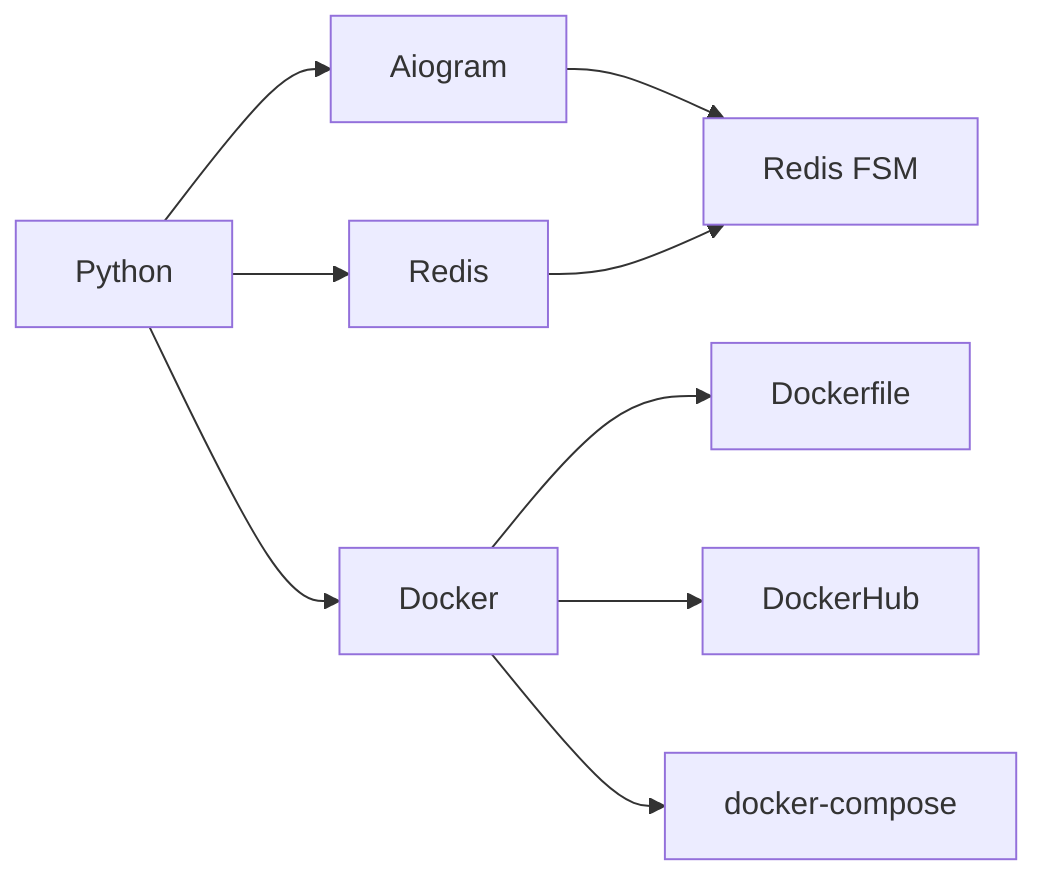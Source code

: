 graph LR
    A[Python] --> B[Aiogram]
    B --> BA[Redis FSM]
    C --> BA[Redis FSM]
    A --> C[Redis]
    A --> D[Docker]
    D --> AD[Dockerfile]
    D --> ADA[DockerHub]
    D --> DB[docker-compose]